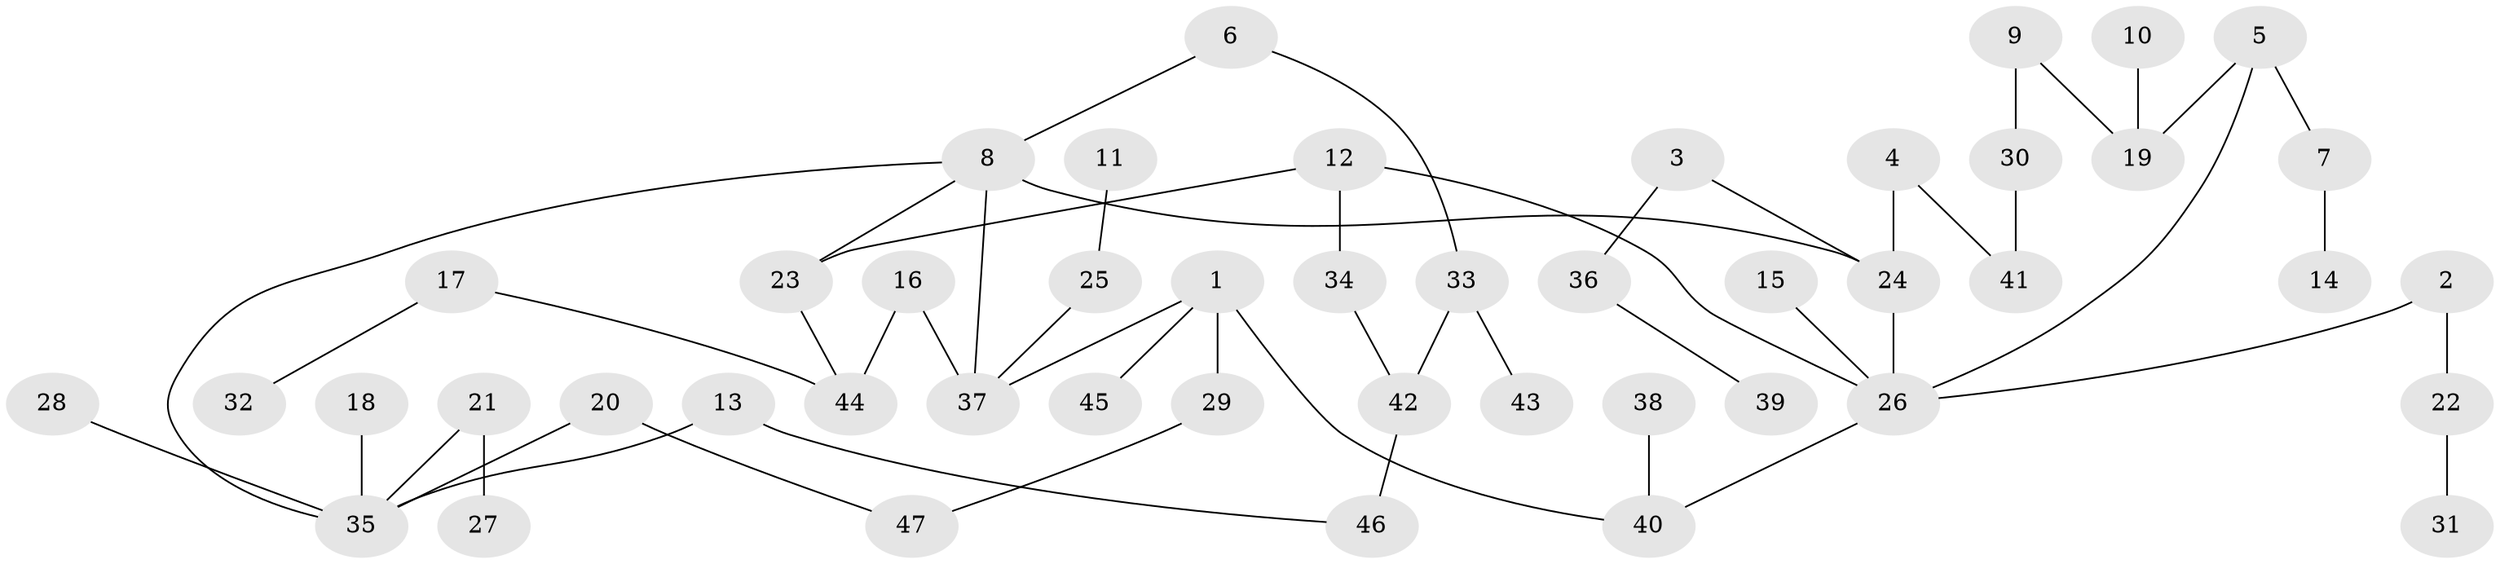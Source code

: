 // original degree distribution, {4: 0.06382978723404255, 8: 0.010638297872340425, 5: 0.02127659574468085, 2: 0.32978723404255317, 3: 0.19148936170212766, 7: 0.010638297872340425, 1: 0.3723404255319149}
// Generated by graph-tools (version 1.1) at 2025/01/03/09/25 03:01:09]
// undirected, 47 vertices, 53 edges
graph export_dot {
graph [start="1"]
  node [color=gray90,style=filled];
  1;
  2;
  3;
  4;
  5;
  6;
  7;
  8;
  9;
  10;
  11;
  12;
  13;
  14;
  15;
  16;
  17;
  18;
  19;
  20;
  21;
  22;
  23;
  24;
  25;
  26;
  27;
  28;
  29;
  30;
  31;
  32;
  33;
  34;
  35;
  36;
  37;
  38;
  39;
  40;
  41;
  42;
  43;
  44;
  45;
  46;
  47;
  1 -- 29 [weight=1.0];
  1 -- 37 [weight=1.0];
  1 -- 40 [weight=1.0];
  1 -- 45 [weight=1.0];
  2 -- 22 [weight=1.0];
  2 -- 26 [weight=1.0];
  3 -- 24 [weight=1.0];
  3 -- 36 [weight=1.0];
  4 -- 24 [weight=1.0];
  4 -- 41 [weight=1.0];
  5 -- 7 [weight=1.0];
  5 -- 19 [weight=1.0];
  5 -- 26 [weight=1.0];
  6 -- 8 [weight=1.0];
  6 -- 33 [weight=1.0];
  7 -- 14 [weight=1.0];
  8 -- 23 [weight=1.0];
  8 -- 24 [weight=1.0];
  8 -- 35 [weight=1.0];
  8 -- 37 [weight=1.0];
  9 -- 19 [weight=1.0];
  9 -- 30 [weight=1.0];
  10 -- 19 [weight=1.0];
  11 -- 25 [weight=1.0];
  12 -- 23 [weight=1.0];
  12 -- 26 [weight=1.0];
  12 -- 34 [weight=1.0];
  13 -- 35 [weight=1.0];
  13 -- 46 [weight=1.0];
  15 -- 26 [weight=1.0];
  16 -- 37 [weight=1.0];
  16 -- 44 [weight=1.0];
  17 -- 32 [weight=1.0];
  17 -- 44 [weight=1.0];
  18 -- 35 [weight=1.0];
  20 -- 35 [weight=1.0];
  20 -- 47 [weight=1.0];
  21 -- 27 [weight=1.0];
  21 -- 35 [weight=1.0];
  22 -- 31 [weight=1.0];
  23 -- 44 [weight=1.0];
  24 -- 26 [weight=1.0];
  25 -- 37 [weight=1.0];
  26 -- 40 [weight=1.0];
  28 -- 35 [weight=1.0];
  29 -- 47 [weight=1.0];
  30 -- 41 [weight=1.0];
  33 -- 42 [weight=1.0];
  33 -- 43 [weight=1.0];
  34 -- 42 [weight=1.0];
  36 -- 39 [weight=1.0];
  38 -- 40 [weight=1.0];
  42 -- 46 [weight=1.0];
}
